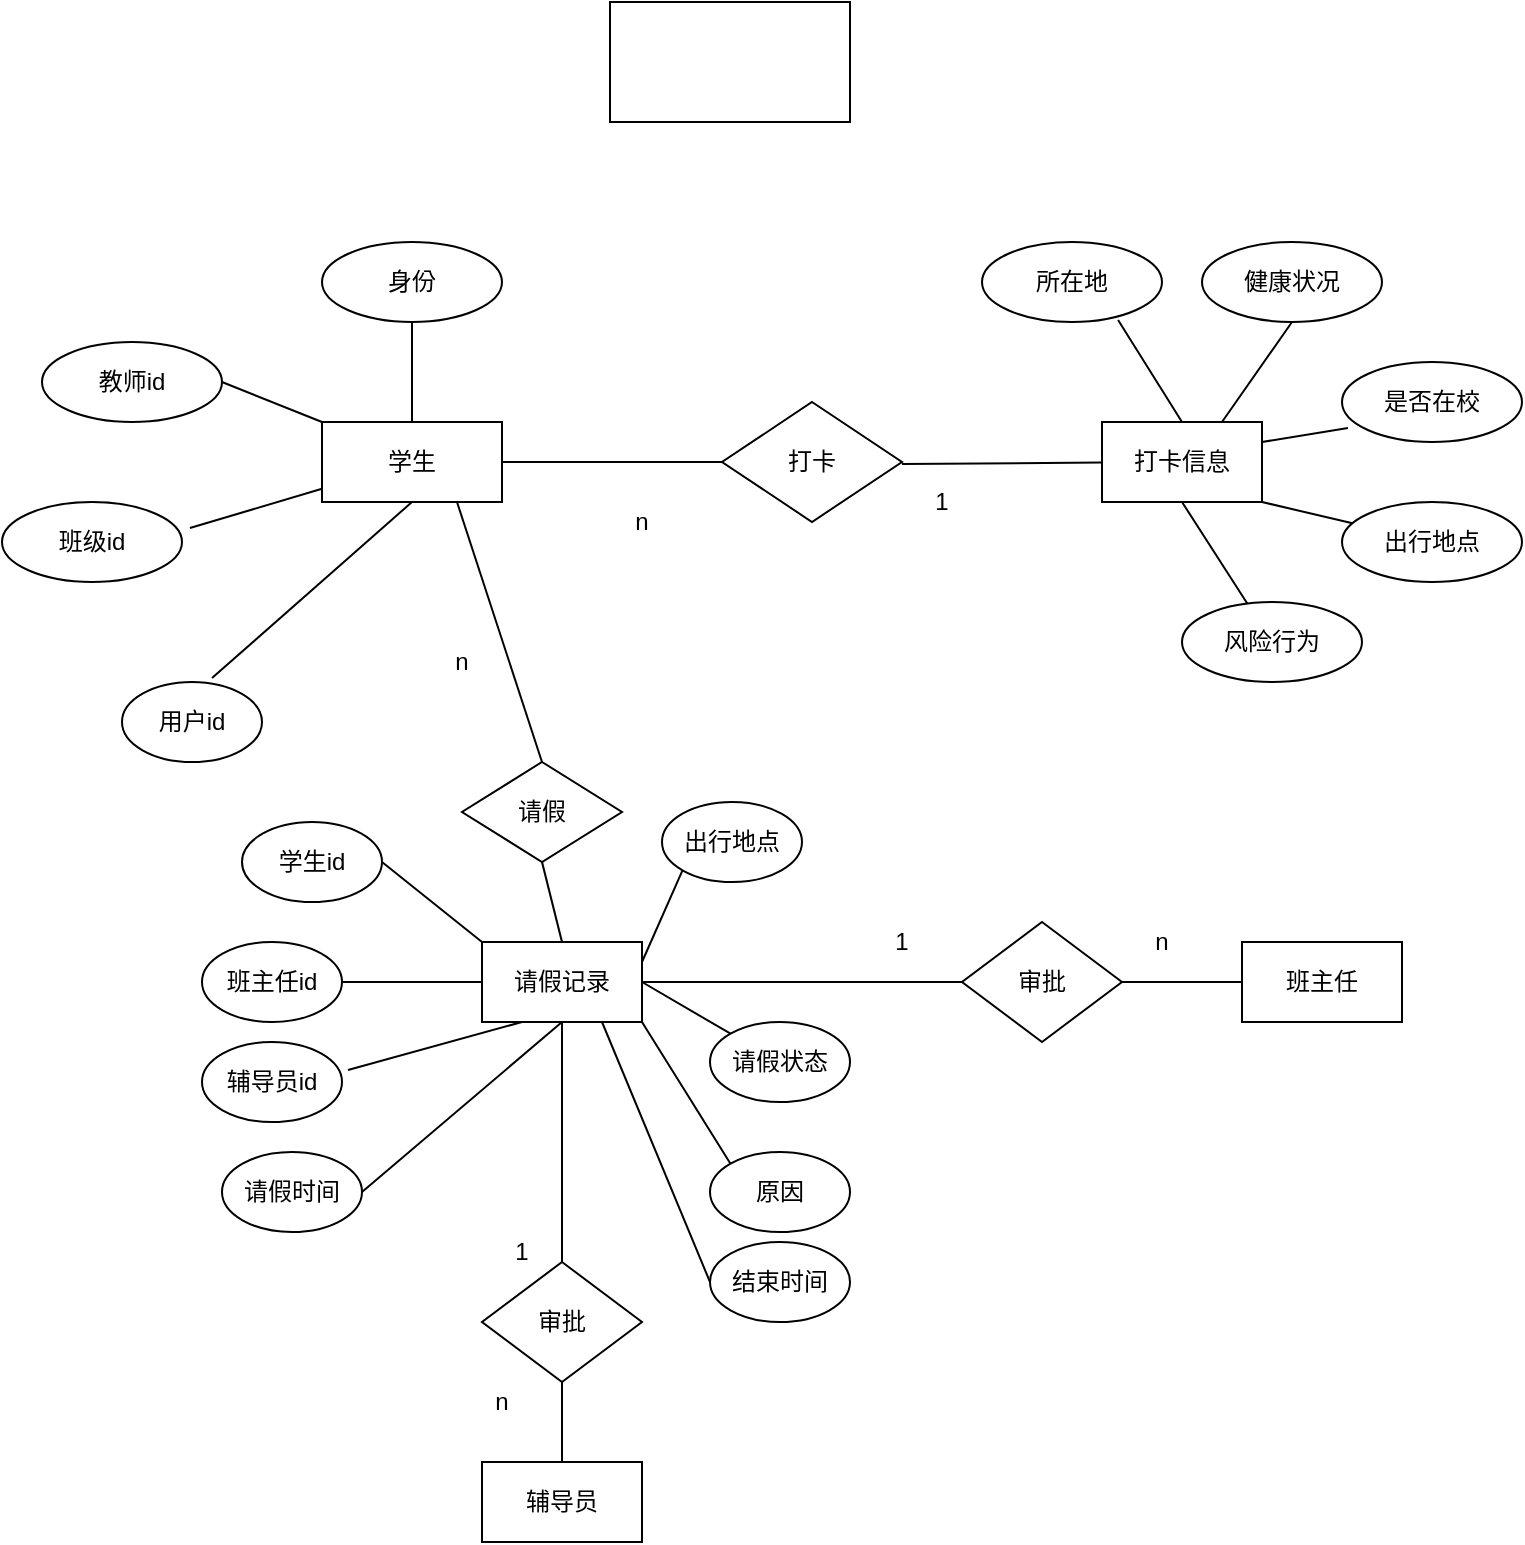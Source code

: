<mxfile version="14.5.3" type="github">
  <diagram id="YLzq-GwA3vwfa9VQBC1T" name="第 1 页">
    <mxGraphModel dx="2249" dy="794" grid="1" gridSize="10" guides="1" tooltips="1" connect="1" arrows="1" fold="1" page="1" pageScale="1" pageWidth="827" pageHeight="1169" math="0" shadow="0">
      <root>
        <mxCell id="0" />
        <mxCell id="1" parent="0" />
        <mxCell id="qulF5nuhpRlrCJp3O_sG-1" value="打卡信息" style="rounded=0;whiteSpace=wrap;html=1;" vertex="1" parent="1">
          <mxGeometry x="540" y="220" width="80" height="40" as="geometry" />
        </mxCell>
        <mxCell id="qulF5nuhpRlrCJp3O_sG-3" value="学生" style="rounded=0;whiteSpace=wrap;html=1;" vertex="1" parent="1">
          <mxGeometry x="150" y="220" width="90" height="40" as="geometry" />
        </mxCell>
        <mxCell id="qulF5nuhpRlrCJp3O_sG-6" value="身份" style="ellipse;whiteSpace=wrap;html=1;" vertex="1" parent="1">
          <mxGeometry x="150" y="130" width="90" height="40" as="geometry" />
        </mxCell>
        <mxCell id="qulF5nuhpRlrCJp3O_sG-7" value="班级id" style="ellipse;whiteSpace=wrap;html=1;" vertex="1" parent="1">
          <mxGeometry x="-10" y="260" width="90" height="40" as="geometry" />
        </mxCell>
        <mxCell id="qulF5nuhpRlrCJp3O_sG-8" value="用户id" style="ellipse;whiteSpace=wrap;html=1;" vertex="1" parent="1">
          <mxGeometry x="50" y="350" width="70" height="40" as="geometry" />
        </mxCell>
        <mxCell id="qulF5nuhpRlrCJp3O_sG-10" value="教师id" style="ellipse;whiteSpace=wrap;html=1;" vertex="1" parent="1">
          <mxGeometry x="10" y="180" width="90" height="40" as="geometry" />
        </mxCell>
        <mxCell id="qulF5nuhpRlrCJp3O_sG-11" value="" style="endArrow=none;html=1;entryX=0.643;entryY=-0.05;entryDx=0;entryDy=0;exitX=0.5;exitY=1;exitDx=0;exitDy=0;entryPerimeter=0;" edge="1" parent="1" source="qulF5nuhpRlrCJp3O_sG-3" target="qulF5nuhpRlrCJp3O_sG-8">
          <mxGeometry width="50" height="50" relative="1" as="geometry">
            <mxPoint x="150" y="225" as="sourcePoint" />
            <mxPoint x="140" y="350" as="targetPoint" />
          </mxGeometry>
        </mxCell>
        <mxCell id="qulF5nuhpRlrCJp3O_sG-12" value="" style="endArrow=none;html=1;entryX=1.044;entryY=0.325;entryDx=0;entryDy=0;entryPerimeter=0;" edge="1" parent="1" source="qulF5nuhpRlrCJp3O_sG-3" target="qulF5nuhpRlrCJp3O_sG-7">
          <mxGeometry width="50" height="50" relative="1" as="geometry">
            <mxPoint x="90" y="400" as="sourcePoint" />
            <mxPoint x="140" y="350" as="targetPoint" />
          </mxGeometry>
        </mxCell>
        <mxCell id="qulF5nuhpRlrCJp3O_sG-13" value="" style="endArrow=none;html=1;entryX=0.5;entryY=1;entryDx=0;entryDy=0;exitX=0.5;exitY=0;exitDx=0;exitDy=0;" edge="1" parent="1" source="qulF5nuhpRlrCJp3O_sG-3" target="qulF5nuhpRlrCJp3O_sG-6">
          <mxGeometry width="50" height="50" relative="1" as="geometry">
            <mxPoint x="90" y="400" as="sourcePoint" />
            <mxPoint x="140" y="350" as="targetPoint" />
          </mxGeometry>
        </mxCell>
        <mxCell id="qulF5nuhpRlrCJp3O_sG-14" value="" style="endArrow=none;html=1;exitX=0;exitY=0;exitDx=0;exitDy=0;entryX=1;entryY=0.5;entryDx=0;entryDy=0;" edge="1" parent="1" source="qulF5nuhpRlrCJp3O_sG-3" target="qulF5nuhpRlrCJp3O_sG-10">
          <mxGeometry width="50" height="50" relative="1" as="geometry">
            <mxPoint x="90" y="400" as="sourcePoint" />
            <mxPoint x="100" y="210" as="targetPoint" />
          </mxGeometry>
        </mxCell>
        <mxCell id="qulF5nuhpRlrCJp3O_sG-19" value="&lt;span&gt;打卡&lt;/span&gt;" style="rhombus;whiteSpace=wrap;html=1;" vertex="1" parent="1">
          <mxGeometry x="350" y="210" width="90" height="60" as="geometry" />
        </mxCell>
        <mxCell id="qulF5nuhpRlrCJp3O_sG-20" value="" style="endArrow=none;html=1;" edge="1" parent="1" source="qulF5nuhpRlrCJp3O_sG-19" target="qulF5nuhpRlrCJp3O_sG-3">
          <mxGeometry width="50" height="50" relative="1" as="geometry">
            <mxPoint x="90" y="350" as="sourcePoint" />
            <mxPoint x="140" y="300" as="targetPoint" />
          </mxGeometry>
        </mxCell>
        <mxCell id="qulF5nuhpRlrCJp3O_sG-21" value="n" style="text;html=1;strokeColor=none;fillColor=none;align=center;verticalAlign=middle;whiteSpace=wrap;rounded=0;" vertex="1" parent="1">
          <mxGeometry x="290" y="260" width="40" height="20" as="geometry" />
        </mxCell>
        <mxCell id="qulF5nuhpRlrCJp3O_sG-23" value="" style="endArrow=none;html=1;" edge="1" parent="1" source="qulF5nuhpRlrCJp3O_sG-1">
          <mxGeometry width="50" height="50" relative="1" as="geometry">
            <mxPoint x="360" y="250" as="sourcePoint" />
            <mxPoint x="440" y="241" as="targetPoint" />
          </mxGeometry>
        </mxCell>
        <mxCell id="qulF5nuhpRlrCJp3O_sG-24" value="1" style="text;html=1;strokeColor=none;fillColor=none;align=center;verticalAlign=middle;whiteSpace=wrap;rounded=0;" vertex="1" parent="1">
          <mxGeometry x="440" y="250" width="40" height="20" as="geometry" />
        </mxCell>
        <mxCell id="qulF5nuhpRlrCJp3O_sG-26" value="所在地" style="ellipse;whiteSpace=wrap;html=1;" vertex="1" parent="1">
          <mxGeometry x="480" y="130" width="90" height="40" as="geometry" />
        </mxCell>
        <mxCell id="qulF5nuhpRlrCJp3O_sG-27" value="健康状况" style="ellipse;whiteSpace=wrap;html=1;" vertex="1" parent="1">
          <mxGeometry x="590" y="130" width="90" height="40" as="geometry" />
        </mxCell>
        <mxCell id="qulF5nuhpRlrCJp3O_sG-28" value="是否在校" style="ellipse;whiteSpace=wrap;html=1;" vertex="1" parent="1">
          <mxGeometry x="660" y="190" width="90" height="40" as="geometry" />
        </mxCell>
        <mxCell id="qulF5nuhpRlrCJp3O_sG-29" value="出行地点" style="ellipse;whiteSpace=wrap;html=1;" vertex="1" parent="1">
          <mxGeometry x="660" y="260" width="90" height="40" as="geometry" />
        </mxCell>
        <mxCell id="qulF5nuhpRlrCJp3O_sG-30" value="风险行为" style="ellipse;whiteSpace=wrap;html=1;" vertex="1" parent="1">
          <mxGeometry x="580" y="310" width="90" height="40" as="geometry" />
        </mxCell>
        <mxCell id="qulF5nuhpRlrCJp3O_sG-31" value="" style="endArrow=none;html=1;" edge="1" parent="1" source="qulF5nuhpRlrCJp3O_sG-30">
          <mxGeometry width="50" height="50" relative="1" as="geometry">
            <mxPoint x="530" y="310" as="sourcePoint" />
            <mxPoint x="580" y="260" as="targetPoint" />
          </mxGeometry>
        </mxCell>
        <mxCell id="qulF5nuhpRlrCJp3O_sG-32" value="" style="endArrow=none;html=1;entryX=1;entryY=1;entryDx=0;entryDy=0;" edge="1" parent="1" source="qulF5nuhpRlrCJp3O_sG-29" target="qulF5nuhpRlrCJp3O_sG-1">
          <mxGeometry width="50" height="50" relative="1" as="geometry">
            <mxPoint x="622.638" y="320.77" as="sourcePoint" />
            <mxPoint x="590" y="270" as="targetPoint" />
          </mxGeometry>
        </mxCell>
        <mxCell id="qulF5nuhpRlrCJp3O_sG-33" value="" style="endArrow=none;html=1;entryX=1;entryY=0.25;entryDx=0;entryDy=0;exitX=0.033;exitY=0.825;exitDx=0;exitDy=0;exitPerimeter=0;" edge="1" parent="1" source="qulF5nuhpRlrCJp3O_sG-28" target="qulF5nuhpRlrCJp3O_sG-1">
          <mxGeometry width="50" height="50" relative="1" as="geometry">
            <mxPoint x="632.638" y="330.77" as="sourcePoint" />
            <mxPoint x="600" y="280" as="targetPoint" />
          </mxGeometry>
        </mxCell>
        <mxCell id="qulF5nuhpRlrCJp3O_sG-34" value="" style="endArrow=none;html=1;entryX=0.75;entryY=0;entryDx=0;entryDy=0;exitX=0.5;exitY=1;exitDx=0;exitDy=0;" edge="1" parent="1" source="qulF5nuhpRlrCJp3O_sG-27" target="qulF5nuhpRlrCJp3O_sG-1">
          <mxGeometry width="50" height="50" relative="1" as="geometry">
            <mxPoint x="642.638" y="340.77" as="sourcePoint" />
            <mxPoint x="610" y="290" as="targetPoint" />
          </mxGeometry>
        </mxCell>
        <mxCell id="qulF5nuhpRlrCJp3O_sG-35" value="" style="endArrow=none;html=1;entryX=0.756;entryY=0.975;entryDx=0;entryDy=0;entryPerimeter=0;" edge="1" parent="1" target="qulF5nuhpRlrCJp3O_sG-26">
          <mxGeometry width="50" height="50" relative="1" as="geometry">
            <mxPoint x="580" y="220" as="sourcePoint" />
            <mxPoint x="620" y="300" as="targetPoint" />
          </mxGeometry>
        </mxCell>
        <mxCell id="qulF5nuhpRlrCJp3O_sG-36" value="请假" style="rhombus;whiteSpace=wrap;html=1;" vertex="1" parent="1">
          <mxGeometry x="220" y="390" width="80" height="50" as="geometry" />
        </mxCell>
        <mxCell id="qulF5nuhpRlrCJp3O_sG-37" value="" style="endArrow=none;html=1;entryX=0.75;entryY=1;entryDx=0;entryDy=0;exitX=0.5;exitY=0;exitDx=0;exitDy=0;" edge="1" parent="1" source="qulF5nuhpRlrCJp3O_sG-36" target="qulF5nuhpRlrCJp3O_sG-3">
          <mxGeometry width="50" height="50" relative="1" as="geometry">
            <mxPoint x="360" y="250" as="sourcePoint" />
            <mxPoint x="250" y="250" as="targetPoint" />
          </mxGeometry>
        </mxCell>
        <mxCell id="qulF5nuhpRlrCJp3O_sG-38" value="n" style="text;html=1;strokeColor=none;fillColor=none;align=center;verticalAlign=middle;whiteSpace=wrap;rounded=0;" vertex="1" parent="1">
          <mxGeometry x="200" y="330" width="40" height="20" as="geometry" />
        </mxCell>
        <mxCell id="qulF5nuhpRlrCJp3O_sG-39" value="请假记录" style="rounded=0;whiteSpace=wrap;html=1;" vertex="1" parent="1">
          <mxGeometry x="230" y="480" width="80" height="40" as="geometry" />
        </mxCell>
        <mxCell id="qulF5nuhpRlrCJp3O_sG-40" value="" style="endArrow=none;html=1;entryX=0.5;entryY=1;entryDx=0;entryDy=0;exitX=0.5;exitY=0;exitDx=0;exitDy=0;" edge="1" parent="1" source="qulF5nuhpRlrCJp3O_sG-39" target="qulF5nuhpRlrCJp3O_sG-36">
          <mxGeometry width="50" height="50" relative="1" as="geometry">
            <mxPoint x="270" y="470" as="sourcePoint" />
            <mxPoint x="227.5" y="270" as="targetPoint" />
          </mxGeometry>
        </mxCell>
        <mxCell id="qulF5nuhpRlrCJp3O_sG-42" value="学生id" style="ellipse;whiteSpace=wrap;html=1;" vertex="1" parent="1">
          <mxGeometry x="110" y="420" width="70" height="40" as="geometry" />
        </mxCell>
        <mxCell id="qulF5nuhpRlrCJp3O_sG-43" value="班主任id" style="ellipse;whiteSpace=wrap;html=1;" vertex="1" parent="1">
          <mxGeometry x="90" y="480" width="70" height="40" as="geometry" />
        </mxCell>
        <mxCell id="qulF5nuhpRlrCJp3O_sG-44" value="辅导员id" style="ellipse;whiteSpace=wrap;html=1;" vertex="1" parent="1">
          <mxGeometry x="90" y="530" width="70" height="40" as="geometry" />
        </mxCell>
        <mxCell id="qulF5nuhpRlrCJp3O_sG-45" value="请假时间" style="ellipse;whiteSpace=wrap;html=1;" vertex="1" parent="1">
          <mxGeometry x="100" y="585" width="70" height="40" as="geometry" />
        </mxCell>
        <mxCell id="qulF5nuhpRlrCJp3O_sG-46" value="结束时间&lt;span style=&quot;color: rgba(0 , 0 , 0 , 0) ; font-family: monospace ; font-size: 0px&quot;&gt;%3CmxGraphModel%3E%3Croot%3E%3CmxCell%20id%3D%220%22%2F%3E%3CmxCell%20id%3D%221%22%20parent%3D%220%22%2F%3E%3CmxCell%20id%3D%222%22%20value%3D%22%E8%AF%B7%E5%81%87%E6%97%B6%E9%97%B4%22%20style%3D%22ellipse%3BwhiteSpace%3Dwrap%3Bhtml%3D1%3B%22%20vertex%3D%221%22%20parent%3D%221%22%3E%3CmxGeometry%20x%3D%22280%22%20y%3D%22560%22%20width%3D%2270%22%20height%3D%2240%22%20as%3D%22geometry%22%2F%3E%3C%2FmxCell%3E%3C%2Froot%3E%3C%2FmxGraphModel%3E&lt;/span&gt;" style="ellipse;whiteSpace=wrap;html=1;" vertex="1" parent="1">
          <mxGeometry x="344" y="630" width="70" height="40" as="geometry" />
        </mxCell>
        <mxCell id="qulF5nuhpRlrCJp3O_sG-47" value="原因" style="ellipse;whiteSpace=wrap;html=1;" vertex="1" parent="1">
          <mxGeometry x="344" y="585" width="70" height="40" as="geometry" />
        </mxCell>
        <mxCell id="qulF5nuhpRlrCJp3O_sG-48" value="请假状态" style="ellipse;whiteSpace=wrap;html=1;" vertex="1" parent="1">
          <mxGeometry x="344" y="520" width="70" height="40" as="geometry" />
        </mxCell>
        <mxCell id="qulF5nuhpRlrCJp3O_sG-49" value="出行地点" style="ellipse;whiteSpace=wrap;html=1;" vertex="1" parent="1">
          <mxGeometry x="320" y="410" width="70" height="40" as="geometry" />
        </mxCell>
        <mxCell id="qulF5nuhpRlrCJp3O_sG-50" value="" style="endArrow=none;html=1;entryX=1;entryY=0.5;entryDx=0;entryDy=0;exitX=0;exitY=0;exitDx=0;exitDy=0;" edge="1" parent="1" source="qulF5nuhpRlrCJp3O_sG-39" target="qulF5nuhpRlrCJp3O_sG-42">
          <mxGeometry width="50" height="50" relative="1" as="geometry">
            <mxPoint x="280" y="490" as="sourcePoint" />
            <mxPoint x="270" y="450" as="targetPoint" />
          </mxGeometry>
        </mxCell>
        <mxCell id="qulF5nuhpRlrCJp3O_sG-51" value="" style="endArrow=none;html=1;entryX=1;entryY=0.5;entryDx=0;entryDy=0;" edge="1" parent="1" target="qulF5nuhpRlrCJp3O_sG-43">
          <mxGeometry width="50" height="50" relative="1" as="geometry">
            <mxPoint x="230" y="500" as="sourcePoint" />
            <mxPoint x="280" y="460" as="targetPoint" />
          </mxGeometry>
        </mxCell>
        <mxCell id="qulF5nuhpRlrCJp3O_sG-52" value="" style="endArrow=none;html=1;entryX=1.043;entryY=0.35;entryDx=0;entryDy=0;exitX=0.25;exitY=1;exitDx=0;exitDy=0;entryPerimeter=0;" edge="1" parent="1" source="qulF5nuhpRlrCJp3O_sG-39" target="qulF5nuhpRlrCJp3O_sG-44">
          <mxGeometry width="50" height="50" relative="1" as="geometry">
            <mxPoint x="300" y="510" as="sourcePoint" />
            <mxPoint x="290" y="470" as="targetPoint" />
          </mxGeometry>
        </mxCell>
        <mxCell id="qulF5nuhpRlrCJp3O_sG-53" value="" style="endArrow=none;html=1;exitX=0.5;exitY=1;exitDx=0;exitDy=0;entryX=1;entryY=0.5;entryDx=0;entryDy=0;" edge="1" parent="1" source="qulF5nuhpRlrCJp3O_sG-39" target="qulF5nuhpRlrCJp3O_sG-45">
          <mxGeometry width="50" height="50" relative="1" as="geometry">
            <mxPoint x="310" y="520" as="sourcePoint" />
            <mxPoint x="180" y="600" as="targetPoint" />
          </mxGeometry>
        </mxCell>
        <mxCell id="qulF5nuhpRlrCJp3O_sG-54" value="" style="endArrow=none;html=1;entryX=0.5;entryY=1;entryDx=0;entryDy=0;exitX=0;exitY=1;exitDx=0;exitDy=0;" edge="1" parent="1" source="qulF5nuhpRlrCJp3O_sG-49">
          <mxGeometry width="50" height="50" relative="1" as="geometry">
            <mxPoint x="320" y="530" as="sourcePoint" />
            <mxPoint x="310" y="490" as="targetPoint" />
          </mxGeometry>
        </mxCell>
        <mxCell id="qulF5nuhpRlrCJp3O_sG-55" value="" style="endArrow=none;html=1;entryX=1;entryY=0.5;entryDx=0;entryDy=0;exitX=0;exitY=0;exitDx=0;exitDy=0;" edge="1" parent="1" source="qulF5nuhpRlrCJp3O_sG-48" target="qulF5nuhpRlrCJp3O_sG-39">
          <mxGeometry width="50" height="50" relative="1" as="geometry">
            <mxPoint x="340" y="530" as="sourcePoint" />
            <mxPoint x="320" y="500" as="targetPoint" />
          </mxGeometry>
        </mxCell>
        <mxCell id="qulF5nuhpRlrCJp3O_sG-56" value="" style="endArrow=none;html=1;entryX=1;entryY=1;entryDx=0;entryDy=0;exitX=0;exitY=0;exitDx=0;exitDy=0;" edge="1" parent="1" source="qulF5nuhpRlrCJp3O_sG-47" target="qulF5nuhpRlrCJp3O_sG-39">
          <mxGeometry width="50" height="50" relative="1" as="geometry">
            <mxPoint x="340" y="550" as="sourcePoint" />
            <mxPoint x="330" y="510" as="targetPoint" />
          </mxGeometry>
        </mxCell>
        <mxCell id="qulF5nuhpRlrCJp3O_sG-57" value="" style="endArrow=none;html=1;entryX=0.75;entryY=1;entryDx=0;entryDy=0;exitX=0;exitY=0.5;exitDx=0;exitDy=0;" edge="1" parent="1" source="qulF5nuhpRlrCJp3O_sG-46" target="qulF5nuhpRlrCJp3O_sG-39">
          <mxGeometry width="50" height="50" relative="1" as="geometry">
            <mxPoint x="350" y="560" as="sourcePoint" />
            <mxPoint x="340" y="520" as="targetPoint" />
          </mxGeometry>
        </mxCell>
        <mxCell id="qulF5nuhpRlrCJp3O_sG-58" value="审批" style="rhombus;whiteSpace=wrap;html=1;" vertex="1" parent="1">
          <mxGeometry x="470" y="470" width="80" height="60" as="geometry" />
        </mxCell>
        <mxCell id="qulF5nuhpRlrCJp3O_sG-59" value="" style="endArrow=none;html=1;entryX=0;entryY=0.5;entryDx=0;entryDy=0;exitX=1;exitY=0.5;exitDx=0;exitDy=0;" edge="1" parent="1" source="qulF5nuhpRlrCJp3O_sG-39" target="qulF5nuhpRlrCJp3O_sG-58">
          <mxGeometry width="50" height="50" relative="1" as="geometry">
            <mxPoint x="390" y="520" as="sourcePoint" />
            <mxPoint x="440" y="470" as="targetPoint" />
          </mxGeometry>
        </mxCell>
        <mxCell id="qulF5nuhpRlrCJp3O_sG-61" value="班主任" style="rounded=0;whiteSpace=wrap;html=1;" vertex="1" parent="1">
          <mxGeometry x="610" y="480" width="80" height="40" as="geometry" />
        </mxCell>
        <mxCell id="qulF5nuhpRlrCJp3O_sG-63" value="" style="endArrow=none;html=1;exitX=1;exitY=0.5;exitDx=0;exitDy=0;" edge="1" parent="1" source="qulF5nuhpRlrCJp3O_sG-58" target="qulF5nuhpRlrCJp3O_sG-61">
          <mxGeometry width="50" height="50" relative="1" as="geometry">
            <mxPoint x="390" y="520" as="sourcePoint" />
            <mxPoint x="440" y="470" as="targetPoint" />
          </mxGeometry>
        </mxCell>
        <mxCell id="qulF5nuhpRlrCJp3O_sG-64" value="1" style="text;html=1;strokeColor=none;fillColor=none;align=center;verticalAlign=middle;whiteSpace=wrap;rounded=0;" vertex="1" parent="1">
          <mxGeometry x="420" y="470" width="40" height="20" as="geometry" />
        </mxCell>
        <mxCell id="qulF5nuhpRlrCJp3O_sG-66" value="n" style="text;html=1;strokeColor=none;fillColor=none;align=center;verticalAlign=middle;whiteSpace=wrap;rounded=0;" vertex="1" parent="1">
          <mxGeometry x="550" y="470" width="40" height="20" as="geometry" />
        </mxCell>
        <mxCell id="qulF5nuhpRlrCJp3O_sG-68" value="审批" style="rhombus;whiteSpace=wrap;html=1;" vertex="1" parent="1">
          <mxGeometry x="230" y="640" width="80" height="60" as="geometry" />
        </mxCell>
        <mxCell id="qulF5nuhpRlrCJp3O_sG-69" value="辅导员" style="rounded=0;whiteSpace=wrap;html=1;" vertex="1" parent="1">
          <mxGeometry x="230" y="740" width="80" height="40" as="geometry" />
        </mxCell>
        <mxCell id="qulF5nuhpRlrCJp3O_sG-70" value="" style="endArrow=none;html=1;exitX=0.5;exitY=1;exitDx=0;exitDy=0;" edge="1" parent="1" source="qulF5nuhpRlrCJp3O_sG-68" target="qulF5nuhpRlrCJp3O_sG-69">
          <mxGeometry width="50" height="50" relative="1" as="geometry">
            <mxPoint x="160" y="750" as="sourcePoint" />
            <mxPoint x="210" y="700" as="targetPoint" />
          </mxGeometry>
        </mxCell>
        <mxCell id="qulF5nuhpRlrCJp3O_sG-71" value="1" style="text;html=1;strokeColor=none;fillColor=none;align=center;verticalAlign=middle;whiteSpace=wrap;rounded=0;" vertex="1" parent="1">
          <mxGeometry x="230" y="625" width="40" height="20" as="geometry" />
        </mxCell>
        <mxCell id="qulF5nuhpRlrCJp3O_sG-72" value="n" style="text;html=1;strokeColor=none;fillColor=none;align=center;verticalAlign=middle;whiteSpace=wrap;rounded=0;" vertex="1" parent="1">
          <mxGeometry x="220" y="700" width="40" height="20" as="geometry" />
        </mxCell>
        <mxCell id="qulF5nuhpRlrCJp3O_sG-73" value="" style="endArrow=none;html=1;entryX=0.5;entryY=0;entryDx=0;entryDy=0;" edge="1" parent="1" source="qulF5nuhpRlrCJp3O_sG-39" target="qulF5nuhpRlrCJp3O_sG-68">
          <mxGeometry width="50" height="50" relative="1" as="geometry">
            <mxPoint x="280" y="730" as="sourcePoint" />
            <mxPoint x="280" y="840" as="targetPoint" />
          </mxGeometry>
        </mxCell>
        <mxCell id="qulF5nuhpRlrCJp3O_sG-76" value="" style="rounded=0;whiteSpace=wrap;html=1;" vertex="1" parent="1">
          <mxGeometry x="294" y="10" width="120" height="60" as="geometry" />
        </mxCell>
      </root>
    </mxGraphModel>
  </diagram>
</mxfile>
